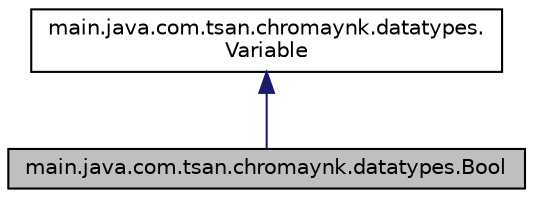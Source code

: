 digraph "main.java.com.tsan.chromaynk.datatypes.Bool"
{
 // LATEX_PDF_SIZE
  edge [fontname="Helvetica",fontsize="10",labelfontname="Helvetica",labelfontsize="10"];
  node [fontname="Helvetica",fontsize="10",shape=record];
  Node1 [label="main.java.com.tsan.chromaynk.datatypes.Bool",height=0.2,width=0.4,color="black", fillcolor="grey75", style="filled", fontcolor="black",tooltip=" "];
  Node2 -> Node1 [dir="back",color="midnightblue",fontsize="10",style="solid",fontname="Helvetica"];
  Node2 [label="main.java.com.tsan.chromaynk.datatypes.\lVariable",height=0.2,width=0.4,color="black", fillcolor="white", style="filled",URL="$classmain_1_1java_1_1com_1_1tsan_1_1chromaynk_1_1datatypes_1_1Variable.html",tooltip=" "];
}
